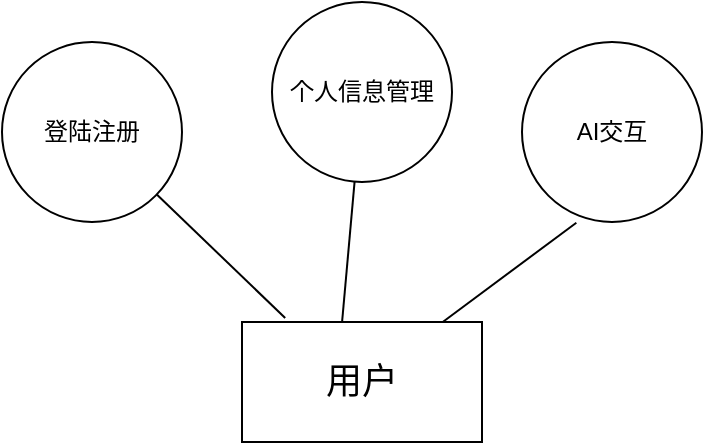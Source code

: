 <mxfile version="24.0.1" type="github">
  <diagram name="第 1 页" id="B-ZPFO14f4IcOQKCJSuy">
    <mxGraphModel dx="1306" dy="778" grid="1" gridSize="10" guides="1" tooltips="1" connect="1" arrows="1" fold="1" page="1" pageScale="1" pageWidth="827" pageHeight="1169" math="0" shadow="0">
      <root>
        <mxCell id="0" />
        <mxCell id="1" parent="0" />
        <mxCell id="oORSHWPJwjOJImxGbhBo-1" value="&lt;font style=&quot;font-size: 18px;&quot;&gt;用户&lt;/font&gt;" style="rounded=0;whiteSpace=wrap;html=1;" vertex="1" parent="1">
          <mxGeometry x="330" y="500" width="120" height="60" as="geometry" />
        </mxCell>
        <mxCell id="oORSHWPJwjOJImxGbhBo-2" value="登陆注册" style="ellipse;whiteSpace=wrap;html=1;aspect=fixed;" vertex="1" parent="1">
          <mxGeometry x="210" y="360" width="90" height="90" as="geometry" />
        </mxCell>
        <mxCell id="oORSHWPJwjOJImxGbhBo-3" value="个人信息管理" style="ellipse;whiteSpace=wrap;html=1;aspect=fixed;" vertex="1" parent="1">
          <mxGeometry x="345" y="340" width="90" height="90" as="geometry" />
        </mxCell>
        <mxCell id="oORSHWPJwjOJImxGbhBo-4" value="AI交互" style="ellipse;whiteSpace=wrap;html=1;aspect=fixed;" vertex="1" parent="1">
          <mxGeometry x="470" y="360" width="90" height="90" as="geometry" />
        </mxCell>
        <mxCell id="oORSHWPJwjOJImxGbhBo-5" value="" style="endArrow=none;html=1;rounded=0;exitX=0.18;exitY=-0.033;exitDx=0;exitDy=0;exitPerimeter=0;" edge="1" parent="1" source="oORSHWPJwjOJImxGbhBo-1" target="oORSHWPJwjOJImxGbhBo-2">
          <mxGeometry width="50" height="50" relative="1" as="geometry">
            <mxPoint x="220" y="470" as="sourcePoint" />
            <mxPoint x="270" y="420" as="targetPoint" />
          </mxGeometry>
        </mxCell>
        <mxCell id="oORSHWPJwjOJImxGbhBo-8" value="" style="endArrow=none;html=1;rounded=0;exitX=0.417;exitY=0;exitDx=0;exitDy=0;exitPerimeter=0;" edge="1" parent="1" source="oORSHWPJwjOJImxGbhBo-1" target="oORSHWPJwjOJImxGbhBo-3">
          <mxGeometry width="50" height="50" relative="1" as="geometry">
            <mxPoint x="455" y="458" as="sourcePoint" />
            <mxPoint x="373" y="380" as="targetPoint" />
          </mxGeometry>
        </mxCell>
        <mxCell id="oORSHWPJwjOJImxGbhBo-9" value="" style="endArrow=none;html=1;rounded=0;entryX=0.302;entryY=1.004;entryDx=0;entryDy=0;entryPerimeter=0;" edge="1" parent="1" source="oORSHWPJwjOJImxGbhBo-1" target="oORSHWPJwjOJImxGbhBo-4">
          <mxGeometry width="50" height="50" relative="1" as="geometry">
            <mxPoint x="507" y="530" as="sourcePoint" />
            <mxPoint x="500" y="410" as="targetPoint" />
          </mxGeometry>
        </mxCell>
      </root>
    </mxGraphModel>
  </diagram>
</mxfile>
